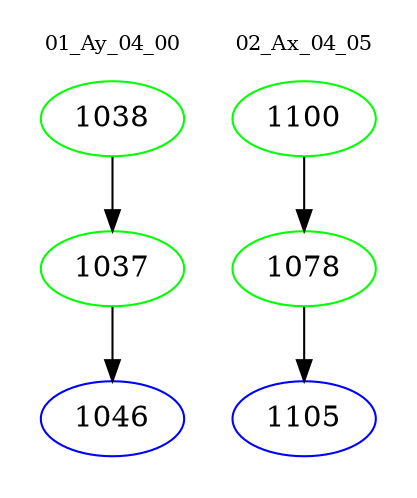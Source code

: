 digraph{
subgraph cluster_0 {
color = white
label = "01_Ay_04_00";
fontsize=10;
T0_1038 [label="1038", color="green"]
T0_1038 -> T0_1037 [color="black"]
T0_1037 [label="1037", color="green"]
T0_1037 -> T0_1046 [color="black"]
T0_1046 [label="1046", color="blue"]
}
subgraph cluster_1 {
color = white
label = "02_Ax_04_05";
fontsize=10;
T1_1100 [label="1100", color="green"]
T1_1100 -> T1_1078 [color="black"]
T1_1078 [label="1078", color="green"]
T1_1078 -> T1_1105 [color="black"]
T1_1105 [label="1105", color="blue"]
}
}
